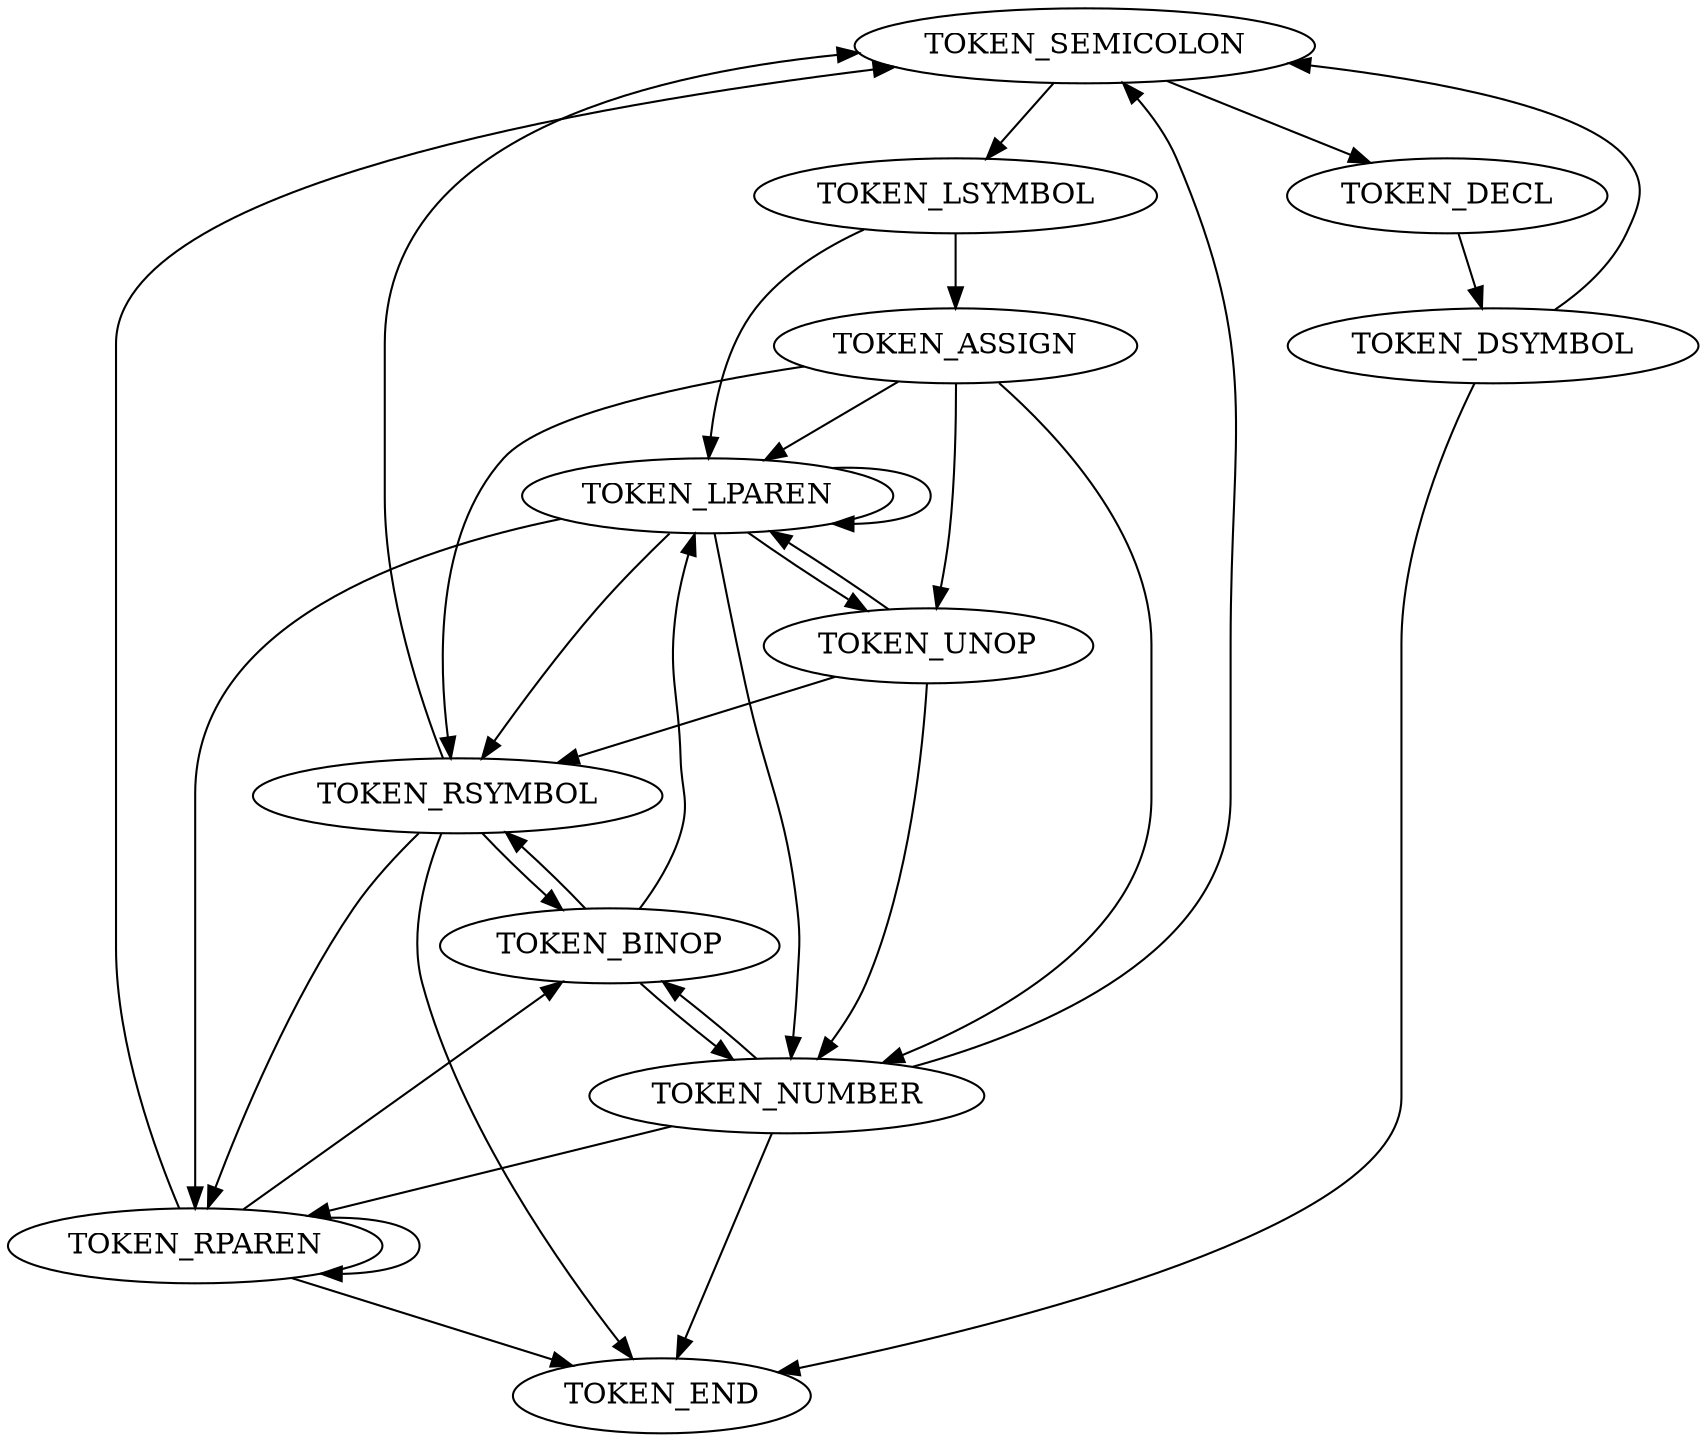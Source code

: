 digraph G {
    // the begining of a statement, lsymbol represents the assigned variable or a function 
    "TOKEN_SEMICOLON" -> "TOKEN_LSYMBOL";
    "TOKEN_SEMICOLON" -> "TOKEN_DECL";
    
    // a declaration, the declared symbol is dsymbol
    "TOKEN_DECL" -> "TOKEN_DSYMBOL" -> "TOKEN_SEMICOLON";
    
    // a lsymbol is at the start of an assign or a function call
    "TOKEN_LSYMBOL" -> "TOKEN_ASSIGN";
    "TOKEN_LSYMBOL" -> "TOKEN_LPAREN";
    
    // an expression is the rhs of assign
    // expressions must start with '(', symbol or number
    "TOKEN_ASSIGN" -> "TOKEN_LPAREN";
    "TOKEN_ASSIGN" -> "TOKEN_RSYMBOL";
    "TOKEN_ASSIGN" -> "TOKEN_NUMBER";
    "TOKEN_ASSIGN" -> "TOKEN_UNOP";
    
    // '(' is followed by an expression
    "TOKEN_UNOP" -> "TOKEN_LPAREN";
    "TOKEN_UNOP" -> "TOKEN_RSYMBOL";
    "TOKEN_UNOP" -> "TOKEN_NUMBER";
    
    // '(' is followed by an expression
    "TOKEN_LPAREN" -> "TOKEN_LPAREN";
    "TOKEN_LPAREN" -> "TOKEN_RSYMBOL";
    "TOKEN_LPAREN" -> "TOKEN_NUMBER";
    "TOKEN_LPAREN" -> "TOKEN_UNOP";
    
    // a rsymbol or number is followed by a binop
    "TOKEN_RSYMBOL" -> "TOKEN_BINOP";
    "TOKEN_NUMBER" -> "TOKEN_BINOP";
    
    // a binop is followed by an expression (cannot start with an unary op)
    "TOKEN_BINOP" -> "TOKEN_LPAREN";
    "TOKEN_BINOP" -> "TOKEN_RSYMBOL";
    "TOKEN_BINOP" -> "TOKEN_NUMBER";
    
    "TOKEN_RPAREN" -> "TOKEN_SEMICOLON";
    "TOKEN_RSYMBOL" -> "TOKEN_SEMICOLON";
    "TOKEN_NUMBER" -> "TOKEN_SEMICOLON";
    
    "TOKEN_RSYMBOL" -> "TOKEN_RPAREN";
    "TOKEN_RPAREN" -> "TOKEN_RPAREN";
    "TOKEN_NUMBER" -> "TOKEN_RPAREN";
    "TOKEN_LPAREN" -> "TOKEN_RPAREN";
    
    "TOKEN_RPAREN" -> "TOKEN_END";
    "TOKEN_RPAREN" -> "TOKEN_BINOP";

    "TOKEN_RSYMBOL" -> "TOKEN_END";
    "TOKEN_NUMBER" -> "TOKEN_END";
    "TOKEN_DSYMBOL" -> "TOKEN_END";
}